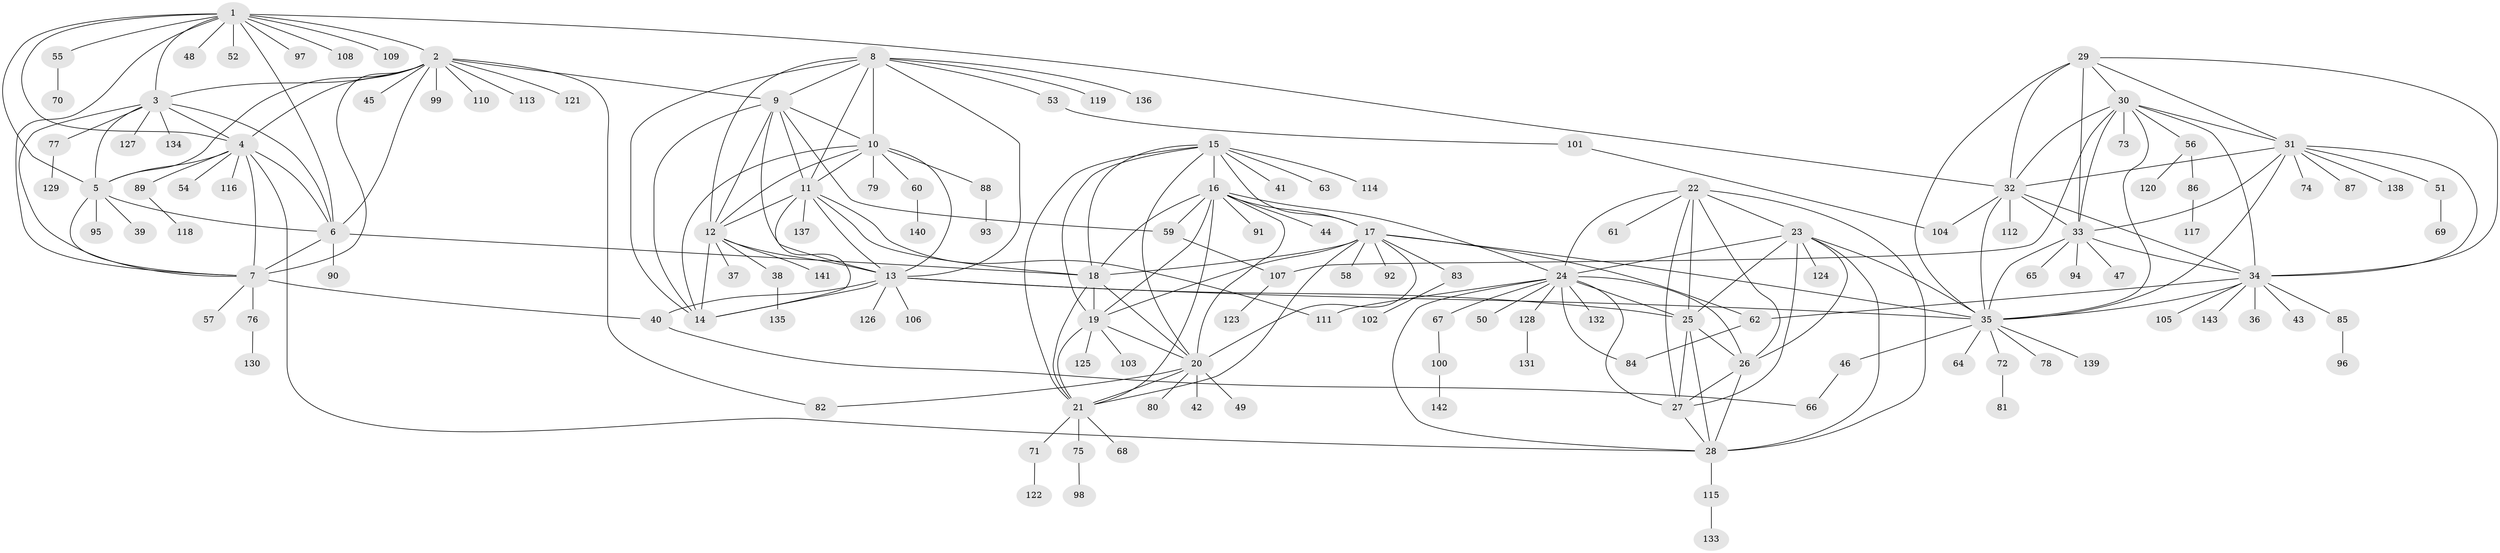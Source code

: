 // coarse degree distribution, {11: 0.06422018348623854, 7: 0.027522935779816515, 6: 0.045871559633027525, 8: 0.03669724770642202, 9: 0.01834862385321101, 10: 0.03669724770642202, 5: 0.01834862385321101, 4: 0.009174311926605505, 1: 0.6055045871559633, 2: 0.10091743119266056, 3: 0.03669724770642202}
// Generated by graph-tools (version 1.1) at 2025/52/02/27/25 19:52:17]
// undirected, 143 vertices, 232 edges
graph export_dot {
graph [start="1"]
  node [color=gray90,style=filled];
  1;
  2;
  3;
  4;
  5;
  6;
  7;
  8;
  9;
  10;
  11;
  12;
  13;
  14;
  15;
  16;
  17;
  18;
  19;
  20;
  21;
  22;
  23;
  24;
  25;
  26;
  27;
  28;
  29;
  30;
  31;
  32;
  33;
  34;
  35;
  36;
  37;
  38;
  39;
  40;
  41;
  42;
  43;
  44;
  45;
  46;
  47;
  48;
  49;
  50;
  51;
  52;
  53;
  54;
  55;
  56;
  57;
  58;
  59;
  60;
  61;
  62;
  63;
  64;
  65;
  66;
  67;
  68;
  69;
  70;
  71;
  72;
  73;
  74;
  75;
  76;
  77;
  78;
  79;
  80;
  81;
  82;
  83;
  84;
  85;
  86;
  87;
  88;
  89;
  90;
  91;
  92;
  93;
  94;
  95;
  96;
  97;
  98;
  99;
  100;
  101;
  102;
  103;
  104;
  105;
  106;
  107;
  108;
  109;
  110;
  111;
  112;
  113;
  114;
  115;
  116;
  117;
  118;
  119;
  120;
  121;
  122;
  123;
  124;
  125;
  126;
  127;
  128;
  129;
  130;
  131;
  132;
  133;
  134;
  135;
  136;
  137;
  138;
  139;
  140;
  141;
  142;
  143;
  1 -- 2;
  1 -- 3;
  1 -- 4;
  1 -- 5;
  1 -- 6;
  1 -- 7;
  1 -- 32;
  1 -- 48;
  1 -- 52;
  1 -- 55;
  1 -- 97;
  1 -- 108;
  1 -- 109;
  2 -- 3;
  2 -- 4;
  2 -- 5;
  2 -- 6;
  2 -- 7;
  2 -- 9;
  2 -- 45;
  2 -- 82;
  2 -- 99;
  2 -- 110;
  2 -- 113;
  2 -- 121;
  3 -- 4;
  3 -- 5;
  3 -- 6;
  3 -- 7;
  3 -- 77;
  3 -- 127;
  3 -- 134;
  4 -- 5;
  4 -- 6;
  4 -- 7;
  4 -- 28;
  4 -- 54;
  4 -- 89;
  4 -- 116;
  5 -- 6;
  5 -- 7;
  5 -- 39;
  5 -- 95;
  6 -- 7;
  6 -- 18;
  6 -- 90;
  7 -- 40;
  7 -- 57;
  7 -- 76;
  8 -- 9;
  8 -- 10;
  8 -- 11;
  8 -- 12;
  8 -- 13;
  8 -- 14;
  8 -- 53;
  8 -- 119;
  8 -- 136;
  9 -- 10;
  9 -- 11;
  9 -- 12;
  9 -- 13;
  9 -- 14;
  9 -- 59;
  10 -- 11;
  10 -- 12;
  10 -- 13;
  10 -- 14;
  10 -- 60;
  10 -- 79;
  10 -- 88;
  11 -- 12;
  11 -- 13;
  11 -- 14;
  11 -- 18;
  11 -- 111;
  11 -- 137;
  12 -- 13;
  12 -- 14;
  12 -- 37;
  12 -- 38;
  12 -- 141;
  13 -- 14;
  13 -- 25;
  13 -- 35;
  13 -- 40;
  13 -- 106;
  13 -- 126;
  15 -- 16;
  15 -- 17;
  15 -- 18;
  15 -- 19;
  15 -- 20;
  15 -- 21;
  15 -- 41;
  15 -- 63;
  15 -- 114;
  16 -- 17;
  16 -- 18;
  16 -- 19;
  16 -- 20;
  16 -- 21;
  16 -- 24;
  16 -- 44;
  16 -- 59;
  16 -- 91;
  17 -- 18;
  17 -- 19;
  17 -- 20;
  17 -- 21;
  17 -- 35;
  17 -- 58;
  17 -- 62;
  17 -- 83;
  17 -- 92;
  18 -- 19;
  18 -- 20;
  18 -- 21;
  19 -- 20;
  19 -- 21;
  19 -- 103;
  19 -- 125;
  20 -- 21;
  20 -- 42;
  20 -- 49;
  20 -- 80;
  20 -- 82;
  21 -- 68;
  21 -- 71;
  21 -- 75;
  22 -- 23;
  22 -- 24;
  22 -- 25;
  22 -- 26;
  22 -- 27;
  22 -- 28;
  22 -- 61;
  23 -- 24;
  23 -- 25;
  23 -- 26;
  23 -- 27;
  23 -- 28;
  23 -- 35;
  23 -- 124;
  24 -- 25;
  24 -- 26;
  24 -- 27;
  24 -- 28;
  24 -- 50;
  24 -- 67;
  24 -- 84;
  24 -- 111;
  24 -- 128;
  24 -- 132;
  25 -- 26;
  25 -- 27;
  25 -- 28;
  26 -- 27;
  26 -- 28;
  27 -- 28;
  28 -- 115;
  29 -- 30;
  29 -- 31;
  29 -- 32;
  29 -- 33;
  29 -- 34;
  29 -- 35;
  30 -- 31;
  30 -- 32;
  30 -- 33;
  30 -- 34;
  30 -- 35;
  30 -- 56;
  30 -- 73;
  30 -- 107;
  31 -- 32;
  31 -- 33;
  31 -- 34;
  31 -- 35;
  31 -- 51;
  31 -- 74;
  31 -- 87;
  31 -- 138;
  32 -- 33;
  32 -- 34;
  32 -- 35;
  32 -- 104;
  32 -- 112;
  33 -- 34;
  33 -- 35;
  33 -- 47;
  33 -- 65;
  33 -- 94;
  34 -- 35;
  34 -- 36;
  34 -- 43;
  34 -- 62;
  34 -- 85;
  34 -- 105;
  34 -- 143;
  35 -- 46;
  35 -- 64;
  35 -- 72;
  35 -- 78;
  35 -- 139;
  38 -- 135;
  40 -- 66;
  46 -- 66;
  51 -- 69;
  53 -- 101;
  55 -- 70;
  56 -- 86;
  56 -- 120;
  59 -- 107;
  60 -- 140;
  62 -- 84;
  67 -- 100;
  71 -- 122;
  72 -- 81;
  75 -- 98;
  76 -- 130;
  77 -- 129;
  83 -- 102;
  85 -- 96;
  86 -- 117;
  88 -- 93;
  89 -- 118;
  100 -- 142;
  101 -- 104;
  107 -- 123;
  115 -- 133;
  128 -- 131;
}
